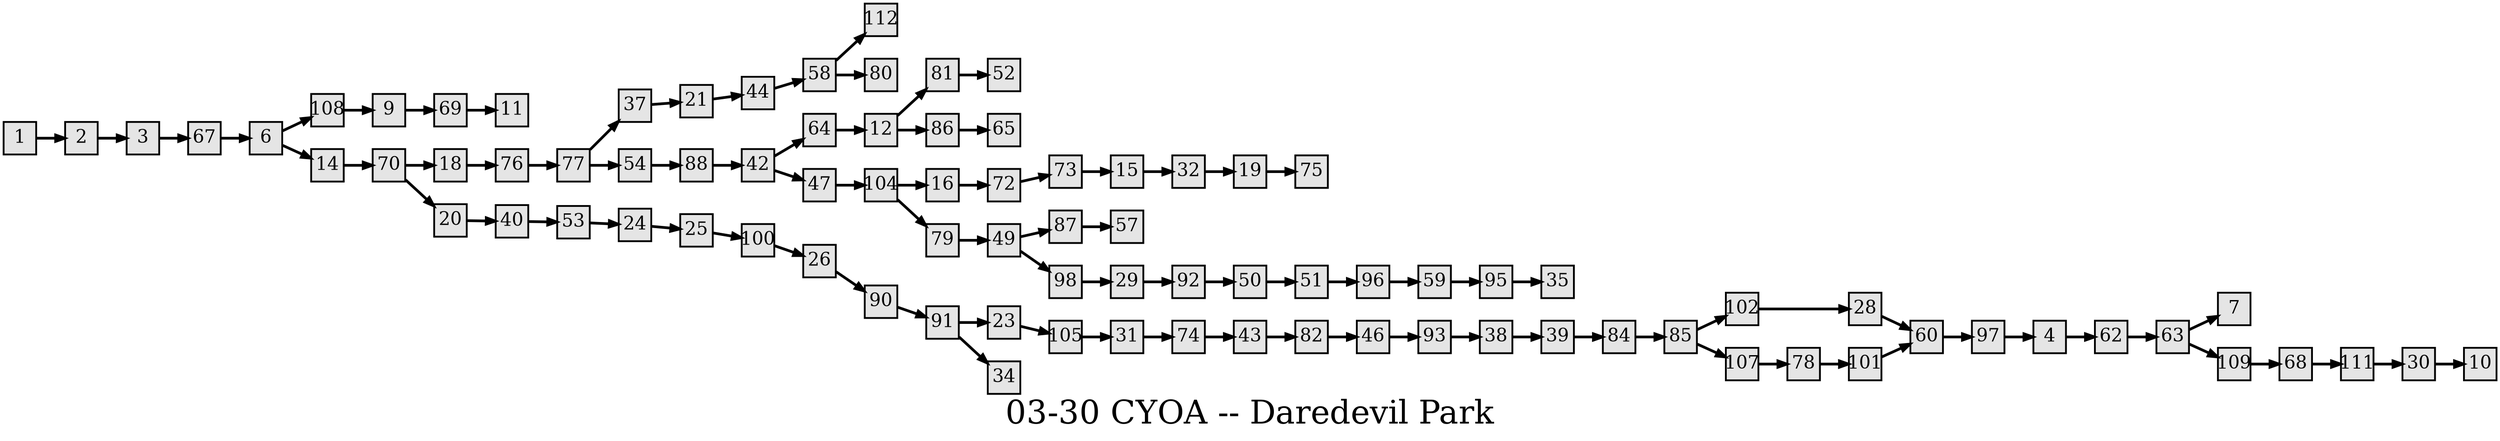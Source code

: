 digraph g{
  graph [ label="03-30 CYOA -- Daredevil Park" rankdir=LR, ordering=out, fontsize=36, nodesep="0.35", ranksep="0.45"];
  node  [shape=rect, penwidth=2, fontsize=20, style=filled, fillcolor=grey90, margin="0,0", labelfloat=true, regular=true, fixedsize=true];
  edge  [labelfloat=true, penwidth=3, fontsize=12];

  1 -> 2;
  2 -> 3;
  3 -> 67;
  4 -> 62;
  6 -> 108;
  6 -> 14;
  9 -> 69;
  12 -> 81;
  12 -> 86;
  14 -> 70;
  15 -> 32;
  16 -> 72;
  18 -> 76;
  19 -> 75;
  20 -> 40;
  21 -> 44;
  23 -> 105;
  24 -> 25;
  25 -> 100;
  26 -> 90;
  28 -> 60;
  29 -> 92;
  30 -> 10;
  31 -> 74;
  32 -> 19;
  37 -> 21;
  38 -> 39;
  39 -> 84;
  40 -> 53;
  42 -> 64;
  42 -> 47;
  43 -> 82;
  44 -> 58;
  46 -> 93;
  47 -> 104;
  49 -> 87;
  49 -> 98;
  50 -> 51;
  51 -> 96;
  53 -> 24;
  54 -> 88;
  58 -> 112;
  58 -> 80;
  59 -> 95;
  60 -> 97;
  62 -> 63;
  63 -> 7;
  63 -> 109;
  64 -> 12;
  67 -> 6;
  68 -> 111;
  69 -> 11;
  70 -> 18;
  70 -> 20;
  72 -> 73;
  73 -> 15;
  74 -> 43;
  76 -> 77;
  77 -> 37;
  77 -> 54;
  78 -> 101;
  79 -> 49;
  81 -> 52;
  82 -> 46;
  84 -> 85;
  85 -> 102;
  85 -> 107;
  86 -> 65;
  87 -> 57;
  88 -> 42;
  90 -> 91;
  91 -> 23;
  91 -> 34;
  92 -> 50;
  93 -> 38;
  95 -> 35;
  96 -> 59;
  97 -> 4;
  98 -> 29;
  100 -> 26;
  101 -> 60;
  102 -> 28;
  104 -> 16;
  104 -> 79;
  105 -> 31;
  107 -> 78;
  108 -> 9;
  109 -> 68;
  111 -> 30;
}

